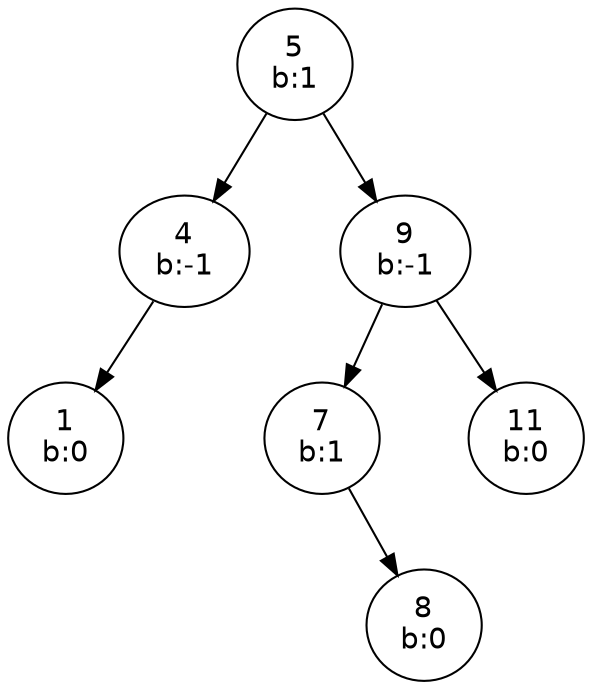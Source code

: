 digraph G {
	graph [fontname = "Helvetica"];
	node [fontname = "Helvetica"];
	edge [fontname = "Helvetica"];

	5 [label="5\nb:1"];
	4 [label="4\nb:-1"];
	1 [label="1\nb:0"];
	7 [label="7\nb:1"];
	8 [label="8\nb:0"];
	9 [label="9\nb:-1"];
	11 [label="11\nb:0"];

	5 -> 4;
	m5 [label="", width=0.1, style=invis];
	5 -> m5 [style=invis];
	5 -> 9;
	{rank=same 4 -> m5 -> 9 [style=invis]};
	
	4 -> 1;
	l4 [label="", width=0.1, style=invis];
	4 -> l4 [style=invis];
	r4 [label="", width=0.1, style=invis];
	4 -> r4 [style=invis];
	{rank=same 1 -> l4 -> r4 [style=invis]};

	9 -> 7;
	m9 [label="", width=0.1, style=invis];
	9 -> m9 [style=invis];
	9 -> 11;
	{rank=same 7 -> m9 -> 11 [style=invis]};

	l7 [label="", width=0.1, style=invis];
	7 -> l7 [style=invis];
	m7 [label="", width=0.1, style=invis];
	7 -> m7 [style=invis];
	7 -> 8;
	{rank=same l7 -> m7 -> 8 [style=invis]};
}
